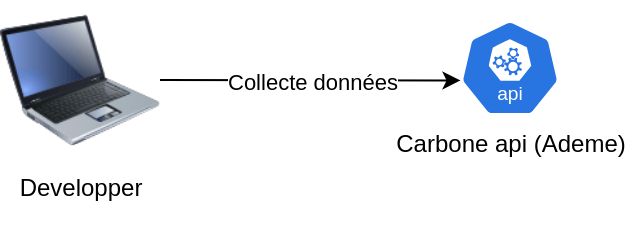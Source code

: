 <mxfile>
    <diagram id="a6jWGNVhgPmeT11cYgAj" name="Page-1">
        <mxGraphModel dx="532" dy="279" grid="1" gridSize="10" guides="1" tooltips="1" connect="1" arrows="1" fold="1" page="1" pageScale="1" pageWidth="850" pageHeight="1100" math="0" shadow="0">
            <root>
                <mxCell id="0"/>
                <mxCell id="1" parent="0"/>
                <mxCell id="2" value="Carbone api (Ademe)" style="aspect=fixed;sketch=0;html=1;dashed=0;whitespace=wrap;verticalLabelPosition=bottom;verticalAlign=top;fillColor=#2875E2;strokeColor=#ffffff;points=[[0.005,0.63,0],[0.1,0.2,0],[0.9,0.2,0],[0.5,0,0],[0.995,0.63,0],[0.72,0.99,0],[0.5,1,0],[0.28,0.99,0]];shape=mxgraph.kubernetes.icon2;kubernetesLabel=1;prIcon=api" vertex="1" parent="1">
                    <mxGeometry x="260" y="90" width="50" height="48" as="geometry"/>
                </mxCell>
                <mxCell id="3" value="Developper&lt;div&gt;&lt;br&gt;&lt;/div&gt;" style="image;html=1;image=img/lib/clip_art/computers/Laptop_128x128.png" vertex="1" parent="1">
                    <mxGeometry x="30" y="80" width="80" height="80" as="geometry"/>
                </mxCell>
                <mxCell id="4" style="edgeStyle=none;html=1;entryX=0.005;entryY=0.63;entryDx=0;entryDy=0;entryPerimeter=0;" edge="1" parent="1" source="3" target="2">
                    <mxGeometry relative="1" as="geometry"/>
                </mxCell>
                <mxCell id="5" value="Collecte données" style="edgeLabel;html=1;align=center;verticalAlign=middle;resizable=0;points=[];" vertex="1" connectable="0" parent="4">
                    <mxGeometry x="0.012" y="-1" relative="1" as="geometry">
                        <mxPoint as="offset"/>
                    </mxGeometry>
                </mxCell>
            </root>
        </mxGraphModel>
    </diagram>
</mxfile>